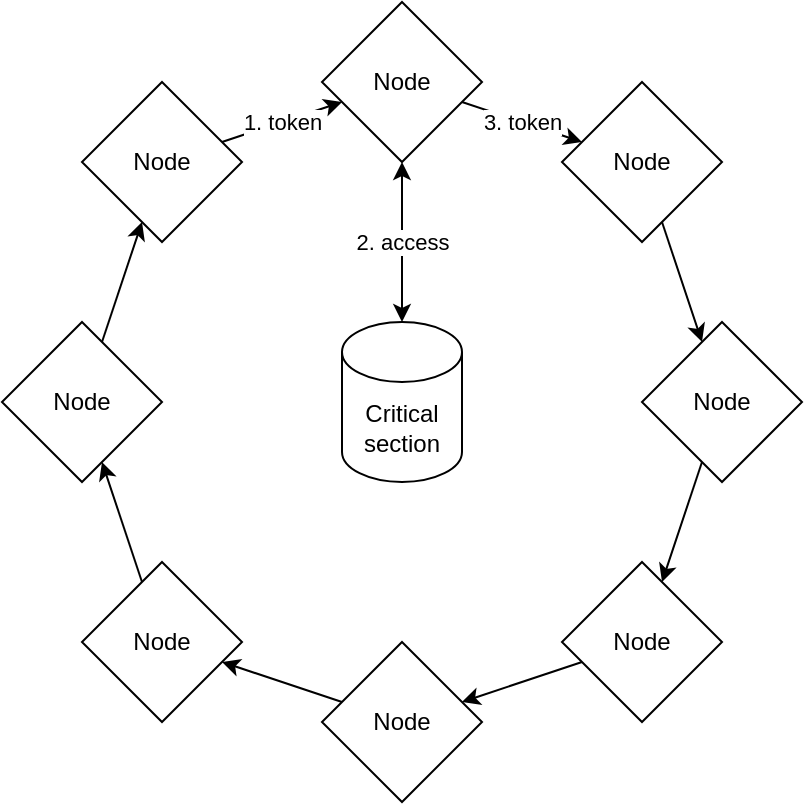 <mxfile>
    <diagram id="xvW4HMtExJyCnBN0Gkjl" name="Token Ring">
        <mxGraphModel dx="566" dy="563" grid="1" gridSize="10" guides="1" tooltips="1" connect="1" arrows="1" fold="1" page="1" pageScale="1" pageWidth="850" pageHeight="1100" math="0" shadow="0">
            <root>
                <mxCell id="0"/>
                <mxCell id="1" parent="0"/>
                <mxCell id="5vOUMT4Zl3GGhbj1ISW2-1" value="3. token" style="edgeStyle=none;html=1;" parent="1" source="5vOUMT4Zl3GGhbj1ISW2-3" target="5vOUMT4Zl3GGhbj1ISW2-5" edge="1">
                    <mxGeometry relative="1" as="geometry"/>
                </mxCell>
                <mxCell id="5vOUMT4Zl3GGhbj1ISW2-2" value="2. access" style="edgeStyle=none;html=1;startArrow=classic;startFill=1;" parent="1" source="5vOUMT4Zl3GGhbj1ISW2-3" target="5vOUMT4Zl3GGhbj1ISW2-18" edge="1">
                    <mxGeometry relative="1" as="geometry">
                        <Array as="points"/>
                    </mxGeometry>
                </mxCell>
                <mxCell id="5vOUMT4Zl3GGhbj1ISW2-3" value="Node" style="rhombus;whiteSpace=wrap;html=1;" parent="1" vertex="1">
                    <mxGeometry x="240" y="240" width="80" height="80" as="geometry"/>
                </mxCell>
                <mxCell id="5vOUMT4Zl3GGhbj1ISW2-4" style="edgeStyle=none;html=1;" parent="1" source="5vOUMT4Zl3GGhbj1ISW2-5" target="5vOUMT4Zl3GGhbj1ISW2-7" edge="1">
                    <mxGeometry relative="1" as="geometry"/>
                </mxCell>
                <mxCell id="5vOUMT4Zl3GGhbj1ISW2-5" value="Node" style="rhombus;whiteSpace=wrap;html=1;" parent="1" vertex="1">
                    <mxGeometry x="360" y="280" width="80" height="80" as="geometry"/>
                </mxCell>
                <mxCell id="5vOUMT4Zl3GGhbj1ISW2-6" style="edgeStyle=none;html=1;" parent="1" source="5vOUMT4Zl3GGhbj1ISW2-7" target="5vOUMT4Zl3GGhbj1ISW2-9" edge="1">
                    <mxGeometry relative="1" as="geometry"/>
                </mxCell>
                <mxCell id="5vOUMT4Zl3GGhbj1ISW2-7" value="Node" style="rhombus;whiteSpace=wrap;html=1;" parent="1" vertex="1">
                    <mxGeometry x="400" y="400" width="80" height="80" as="geometry"/>
                </mxCell>
                <mxCell id="5vOUMT4Zl3GGhbj1ISW2-8" style="edgeStyle=none;html=1;" parent="1" source="5vOUMT4Zl3GGhbj1ISW2-9" target="5vOUMT4Zl3GGhbj1ISW2-11" edge="1">
                    <mxGeometry relative="1" as="geometry"/>
                </mxCell>
                <mxCell id="5vOUMT4Zl3GGhbj1ISW2-9" value="Node" style="rhombus;whiteSpace=wrap;html=1;" parent="1" vertex="1">
                    <mxGeometry x="360" y="520" width="80" height="80" as="geometry"/>
                </mxCell>
                <mxCell id="5vOUMT4Zl3GGhbj1ISW2-10" style="edgeStyle=none;html=1;" parent="1" source="5vOUMT4Zl3GGhbj1ISW2-11" target="5vOUMT4Zl3GGhbj1ISW2-13" edge="1">
                    <mxGeometry relative="1" as="geometry"/>
                </mxCell>
                <mxCell id="5vOUMT4Zl3GGhbj1ISW2-11" value="Node" style="rhombus;whiteSpace=wrap;html=1;" parent="1" vertex="1">
                    <mxGeometry x="240" y="560" width="80" height="80" as="geometry"/>
                </mxCell>
                <mxCell id="5vOUMT4Zl3GGhbj1ISW2-12" style="edgeStyle=none;html=1;" parent="1" source="5vOUMT4Zl3GGhbj1ISW2-13" target="5vOUMT4Zl3GGhbj1ISW2-15" edge="1">
                    <mxGeometry relative="1" as="geometry"/>
                </mxCell>
                <mxCell id="5vOUMT4Zl3GGhbj1ISW2-13" value="Node" style="rhombus;whiteSpace=wrap;html=1;" parent="1" vertex="1">
                    <mxGeometry x="120" y="520" width="80" height="80" as="geometry"/>
                </mxCell>
                <mxCell id="5vOUMT4Zl3GGhbj1ISW2-14" style="edgeStyle=none;html=1;" parent="1" source="5vOUMT4Zl3GGhbj1ISW2-15" target="5vOUMT4Zl3GGhbj1ISW2-17" edge="1">
                    <mxGeometry relative="1" as="geometry"/>
                </mxCell>
                <mxCell id="5vOUMT4Zl3GGhbj1ISW2-15" value="Node" style="rhombus;whiteSpace=wrap;html=1;" parent="1" vertex="1">
                    <mxGeometry x="80" y="400" width="80" height="80" as="geometry"/>
                </mxCell>
                <mxCell id="5vOUMT4Zl3GGhbj1ISW2-16" value="1. token" style="edgeStyle=none;html=1;" parent="1" source="5vOUMT4Zl3GGhbj1ISW2-17" target="5vOUMT4Zl3GGhbj1ISW2-3" edge="1">
                    <mxGeometry relative="1" as="geometry"/>
                </mxCell>
                <mxCell id="5vOUMT4Zl3GGhbj1ISW2-17" value="Node" style="rhombus;whiteSpace=wrap;html=1;" parent="1" vertex="1">
                    <mxGeometry x="120" y="280" width="80" height="80" as="geometry"/>
                </mxCell>
                <mxCell id="5vOUMT4Zl3GGhbj1ISW2-18" value="Critical section" style="shape=cylinder3;whiteSpace=wrap;html=1;boundedLbl=1;backgroundOutline=1;size=15;" parent="1" vertex="1">
                    <mxGeometry x="250" y="400" width="60" height="80" as="geometry"/>
                </mxCell>
            </root>
        </mxGraphModel>
    </diagram>
</mxfile>